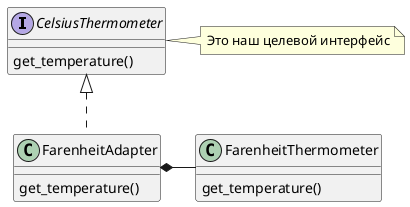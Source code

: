 @startuml
interface CelsiusThermometer {
get_temperature()
}
note right
Это наш целевой интерфейс
end note

class FarenheitAdapter {
get_temperature()
}

class FarenheitThermometer {
get_temperature()
}

' Connections
FarenheitAdapter .up.|> CelsiusThermometer
FarenheitAdapter *-right- FarenheitThermometer

@enduml

